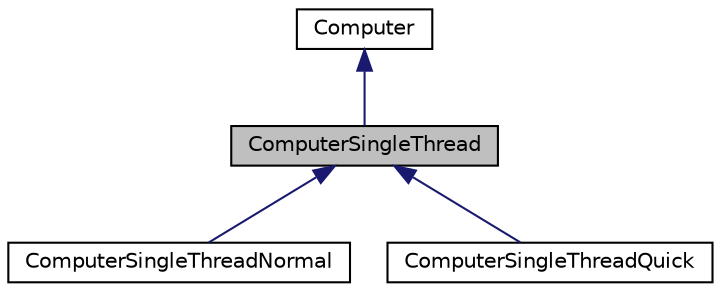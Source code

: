 digraph "ComputerSingleThread"
{
  edge [fontname="Helvetica",fontsize="10",labelfontname="Helvetica",labelfontsize="10"];
  node [fontname="Helvetica",fontsize="10",shape=record];
  Node1 [label="ComputerSingleThread",height=0.2,width=0.4,color="black", fillcolor="grey75", style="filled", fontcolor="black"];
  Node2 -> Node1 [dir="back",color="midnightblue",fontsize="10",style="solid",fontname="Helvetica"];
  Node2 [label="Computer",height=0.2,width=0.4,color="black", fillcolor="white", style="filled",URL="$classComputer.html"];
  Node1 -> Node3 [dir="back",color="midnightblue",fontsize="10",style="solid",fontname="Helvetica"];
  Node3 [label="ComputerSingleThreadNormal",height=0.2,width=0.4,color="black", fillcolor="white", style="filled",URL="$classComputerSingleThreadNormal.html"];
  Node1 -> Node4 [dir="back",color="midnightblue",fontsize="10",style="solid",fontname="Helvetica"];
  Node4 [label="ComputerSingleThreadQuick",height=0.2,width=0.4,color="black", fillcolor="white", style="filled",URL="$classComputerSingleThreadQuick.html"];
}
